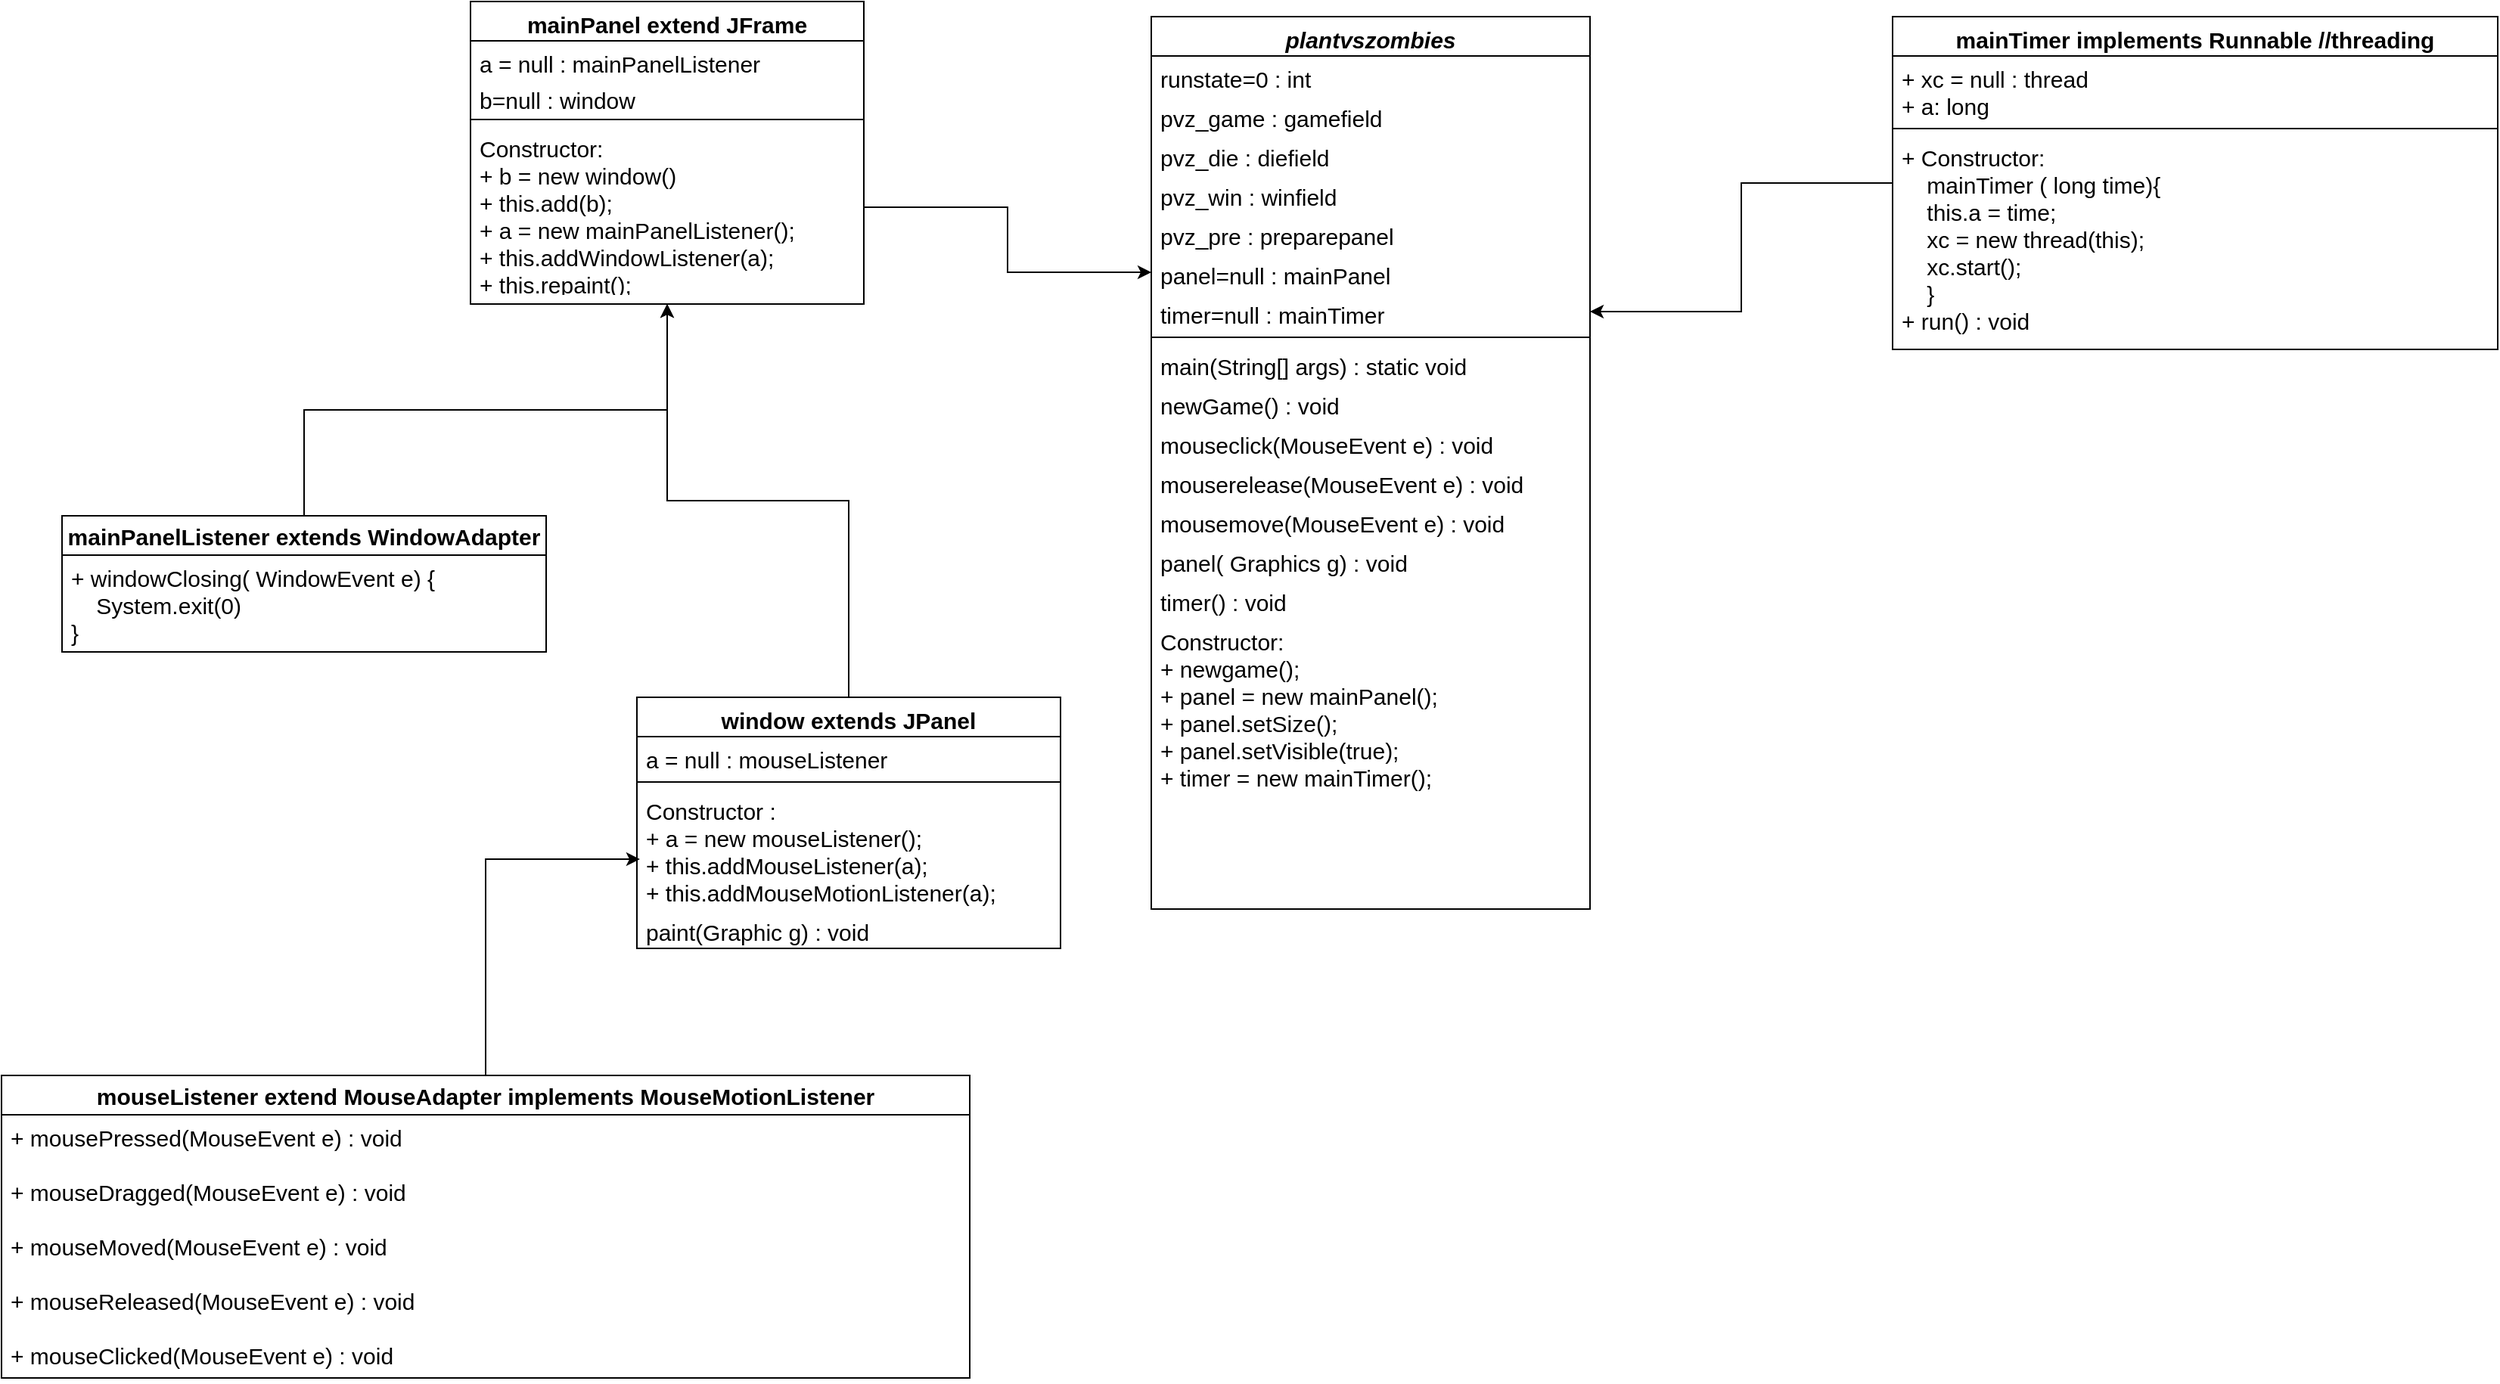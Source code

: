 <mxfile version="18.1.3" type="github">
  <diagram id="C5RBs43oDa-KdzZeNtuy" name="Page-1">
    <mxGraphModel dx="3197" dy="1257" grid="1" gridSize="10" guides="1" tooltips="1" connect="1" arrows="1" fold="1" page="1" pageScale="1" pageWidth="827" pageHeight="1169" math="0" shadow="0">
      <root>
        <mxCell id="WIyWlLk6GJQsqaUBKTNV-0" />
        <mxCell id="WIyWlLk6GJQsqaUBKTNV-1" parent="WIyWlLk6GJQsqaUBKTNV-0" />
        <mxCell id="zkfFHV4jXpPFQw0GAbJ--0" value="plantvszombies" style="swimlane;fontStyle=3;align=center;verticalAlign=top;childLayout=stackLayout;horizontal=1;startSize=26;horizontalStack=0;resizeParent=1;resizeLast=0;collapsible=1;marginBottom=0;rounded=0;shadow=0;strokeWidth=1;fontSize=15;" parent="WIyWlLk6GJQsqaUBKTNV-1" vertex="1">
          <mxGeometry x="230" y="30" width="290" height="590" as="geometry">
            <mxRectangle x="230" y="140" width="160" height="26" as="alternateBounds" />
          </mxGeometry>
        </mxCell>
        <mxCell id="zkfFHV4jXpPFQw0GAbJ--1" value="runstate=0 : int" style="text;align=left;verticalAlign=top;spacingLeft=4;spacingRight=4;overflow=hidden;rotatable=0;points=[[0,0.5],[1,0.5]];portConstraint=eastwest;fontSize=15;" parent="zkfFHV4jXpPFQw0GAbJ--0" vertex="1">
          <mxGeometry y="26" width="290" height="26" as="geometry" />
        </mxCell>
        <mxCell id="zkfFHV4jXpPFQw0GAbJ--2" value="pvz_game : gamefield" style="text;align=left;verticalAlign=top;spacingLeft=4;spacingRight=4;overflow=hidden;rotatable=0;points=[[0,0.5],[1,0.5]];portConstraint=eastwest;rounded=0;shadow=0;html=0;fontSize=15;" parent="zkfFHV4jXpPFQw0GAbJ--0" vertex="1">
          <mxGeometry y="52" width="290" height="26" as="geometry" />
        </mxCell>
        <mxCell id="zkfFHV4jXpPFQw0GAbJ--3" value="pvz_die : diefield" style="text;align=left;verticalAlign=top;spacingLeft=4;spacingRight=4;overflow=hidden;rotatable=0;points=[[0,0.5],[1,0.5]];portConstraint=eastwest;rounded=0;shadow=0;html=0;fontSize=15;" parent="zkfFHV4jXpPFQw0GAbJ--0" vertex="1">
          <mxGeometry y="78" width="290" height="26" as="geometry" />
        </mxCell>
        <mxCell id="81eZIa0vuI0MzPHf7cme-0" value="pvz_win : winfield" style="text;align=left;verticalAlign=top;spacingLeft=4;spacingRight=4;overflow=hidden;rotatable=0;points=[[0,0.5],[1,0.5]];portConstraint=eastwest;rounded=0;shadow=0;html=0;fontSize=15;" parent="zkfFHV4jXpPFQw0GAbJ--0" vertex="1">
          <mxGeometry y="104" width="290" height="26" as="geometry" />
        </mxCell>
        <mxCell id="81eZIa0vuI0MzPHf7cme-1" value="pvz_pre : preparepanel" style="text;align=left;verticalAlign=top;spacingLeft=4;spacingRight=4;overflow=hidden;rotatable=0;points=[[0,0.5],[1,0.5]];portConstraint=eastwest;rounded=0;shadow=0;html=0;fontSize=15;" parent="zkfFHV4jXpPFQw0GAbJ--0" vertex="1">
          <mxGeometry y="130" width="290" height="26" as="geometry" />
        </mxCell>
        <mxCell id="81eZIa0vuI0MzPHf7cme-8" value="panel=null : mainPanel" style="text;align=left;verticalAlign=top;spacingLeft=4;spacingRight=4;overflow=hidden;rotatable=0;points=[[0,0.5],[1,0.5]];portConstraint=eastwest;rounded=0;shadow=0;html=0;fontSize=15;" parent="zkfFHV4jXpPFQw0GAbJ--0" vertex="1">
          <mxGeometry y="156" width="290" height="26" as="geometry" />
        </mxCell>
        <mxCell id="81eZIa0vuI0MzPHf7cme-9" value="timer=null : mainTimer" style="text;align=left;verticalAlign=top;spacingLeft=4;spacingRight=4;overflow=hidden;rotatable=0;points=[[0,0.5],[1,0.5]];portConstraint=eastwest;rounded=0;shadow=0;html=0;fontSize=15;" parent="zkfFHV4jXpPFQw0GAbJ--0" vertex="1">
          <mxGeometry y="182" width="290" height="26" as="geometry" />
        </mxCell>
        <mxCell id="zkfFHV4jXpPFQw0GAbJ--4" value="" style="line;html=1;strokeWidth=1;align=left;verticalAlign=middle;spacingTop=-1;spacingLeft=3;spacingRight=3;rotatable=0;labelPosition=right;points=[];portConstraint=eastwest;fontSize=15;" parent="zkfFHV4jXpPFQw0GAbJ--0" vertex="1">
          <mxGeometry y="208" width="290" height="8" as="geometry" />
        </mxCell>
        <mxCell id="81eZIa0vuI0MzPHf7cme-6" value="main(String[] args) : static void" style="text;align=left;verticalAlign=top;spacingLeft=4;spacingRight=4;overflow=hidden;rotatable=0;points=[[0,0.5],[1,0.5]];portConstraint=eastwest;fontSize=15;" parent="zkfFHV4jXpPFQw0GAbJ--0" vertex="1">
          <mxGeometry y="216" width="290" height="26" as="geometry" />
        </mxCell>
        <mxCell id="zkfFHV4jXpPFQw0GAbJ--5" value="newGame() : void" style="text;align=left;verticalAlign=top;spacingLeft=4;spacingRight=4;overflow=hidden;rotatable=0;points=[[0,0.5],[1,0.5]];portConstraint=eastwest;fontSize=15;" parent="zkfFHV4jXpPFQw0GAbJ--0" vertex="1">
          <mxGeometry y="242" width="290" height="26" as="geometry" />
        </mxCell>
        <mxCell id="81eZIa0vuI0MzPHf7cme-2" value="mouseclick(MouseEvent e) : void" style="text;align=left;verticalAlign=top;spacingLeft=4;spacingRight=4;overflow=hidden;rotatable=0;points=[[0,0.5],[1,0.5]];portConstraint=eastwest;fontSize=15;" parent="zkfFHV4jXpPFQw0GAbJ--0" vertex="1">
          <mxGeometry y="268" width="290" height="26" as="geometry" />
        </mxCell>
        <mxCell id="81eZIa0vuI0MzPHf7cme-3" value="mouserelease(MouseEvent e) : void" style="text;align=left;verticalAlign=top;spacingLeft=4;spacingRight=4;overflow=hidden;rotatable=0;points=[[0,0.5],[1,0.5]];portConstraint=eastwest;fontSize=15;" parent="zkfFHV4jXpPFQw0GAbJ--0" vertex="1">
          <mxGeometry y="294" width="290" height="26" as="geometry" />
        </mxCell>
        <mxCell id="81eZIa0vuI0MzPHf7cme-4" value="mousemove(MouseEvent e) : void" style="text;align=left;verticalAlign=top;spacingLeft=4;spacingRight=4;overflow=hidden;rotatable=0;points=[[0,0.5],[1,0.5]];portConstraint=eastwest;fontSize=15;" parent="zkfFHV4jXpPFQw0GAbJ--0" vertex="1">
          <mxGeometry y="320" width="290" height="26" as="geometry" />
        </mxCell>
        <mxCell id="81eZIa0vuI0MzPHf7cme-5" value="panel( Graphics g) : void" style="text;align=left;verticalAlign=top;spacingLeft=4;spacingRight=4;overflow=hidden;rotatable=0;points=[[0,0.5],[1,0.5]];portConstraint=eastwest;fontSize=15;" parent="zkfFHV4jXpPFQw0GAbJ--0" vertex="1">
          <mxGeometry y="346" width="290" height="26" as="geometry" />
        </mxCell>
        <mxCell id="81eZIa0vuI0MzPHf7cme-7" value="timer() : void" style="text;align=left;verticalAlign=top;spacingLeft=4;spacingRight=4;overflow=hidden;rotatable=0;points=[[0,0.5],[1,0.5]];portConstraint=eastwest;fontSize=15;" parent="zkfFHV4jXpPFQw0GAbJ--0" vertex="1">
          <mxGeometry y="372" width="290" height="26" as="geometry" />
        </mxCell>
        <mxCell id="81eZIa0vuI0MzPHf7cme-10" value="Constructor: &#xa;+ newgame();&#xa;+ panel = new mainPanel();&#xa;+ panel.setSize();&#xa;+ panel.setVisible(true);&#xa;+ timer = new mainTimer();" style="text;align=left;verticalAlign=top;spacingLeft=4;spacingRight=4;overflow=hidden;rotatable=0;points=[[0,0.5],[1,0.5]];portConstraint=eastwest;fontSize=15;" parent="zkfFHV4jXpPFQw0GAbJ--0" vertex="1">
          <mxGeometry y="398" width="290" height="122" as="geometry" />
        </mxCell>
        <mxCell id="zkfFHV4jXpPFQw0GAbJ--6" value="mainPanel extend JFrame" style="swimlane;fontStyle=1;align=center;verticalAlign=top;childLayout=stackLayout;horizontal=1;startSize=26;horizontalStack=0;resizeParent=1;resizeLast=0;collapsible=1;marginBottom=0;rounded=0;shadow=0;strokeWidth=1;fontSize=15;" parent="WIyWlLk6GJQsqaUBKTNV-1" vertex="1">
          <mxGeometry x="-220" y="20" width="260" height="200" as="geometry">
            <mxRectangle x="130" y="380" width="160" height="26" as="alternateBounds" />
          </mxGeometry>
        </mxCell>
        <mxCell id="zkfFHV4jXpPFQw0GAbJ--7" value="a = null : mainPanelListener" style="text;align=left;verticalAlign=top;spacingLeft=4;spacingRight=4;overflow=hidden;rotatable=0;points=[[0,0.5],[1,0.5]];portConstraint=eastwest;fontSize=15;" parent="zkfFHV4jXpPFQw0GAbJ--6" vertex="1">
          <mxGeometry y="26" width="260" height="24" as="geometry" />
        </mxCell>
        <mxCell id="81eZIa0vuI0MzPHf7cme-12" value="b=null : window" style="text;align=left;verticalAlign=top;spacingLeft=4;spacingRight=4;overflow=hidden;rotatable=0;points=[[0,0.5],[1,0.5]];portConstraint=eastwest;fontSize=15;" parent="zkfFHV4jXpPFQw0GAbJ--6" vertex="1">
          <mxGeometry y="50" width="260" height="24" as="geometry" />
        </mxCell>
        <mxCell id="zkfFHV4jXpPFQw0GAbJ--9" value="" style="line;html=1;strokeWidth=1;align=left;verticalAlign=middle;spacingTop=-1;spacingLeft=3;spacingRight=3;rotatable=0;labelPosition=right;points=[];portConstraint=eastwest;fontSize=15;" parent="zkfFHV4jXpPFQw0GAbJ--6" vertex="1">
          <mxGeometry y="74" width="260" height="8" as="geometry" />
        </mxCell>
        <mxCell id="zkfFHV4jXpPFQw0GAbJ--10" value="Constructor:&#xa;+ b = new window()&#xa;+ this.add(b);&#xa;+ a = new mainPanelListener();&#xa;+ this.addWindowListener(a);&#xa;+ this.repaint();" style="text;align=left;verticalAlign=top;spacingLeft=4;spacingRight=4;overflow=hidden;rotatable=0;points=[[0,0.5],[1,0.5]];portConstraint=eastwest;fontStyle=0;fontSize=15;" parent="zkfFHV4jXpPFQw0GAbJ--6" vertex="1">
          <mxGeometry y="82" width="260" height="108" as="geometry" />
        </mxCell>
        <mxCell id="vP-qIAlKUcKkcMw5i3pg-5" style="edgeStyle=orthogonalEdgeStyle;rounded=0;orthogonalLoop=1;jettySize=auto;html=1;exitX=0.5;exitY=0;exitDx=0;exitDy=0;entryX=0.5;entryY=1;entryDx=0;entryDy=0;fontSize=15;" edge="1" parent="WIyWlLk6GJQsqaUBKTNV-1" source="vP-qIAlKUcKkcMw5i3pg-6" target="zkfFHV4jXpPFQw0GAbJ--6">
          <mxGeometry relative="1" as="geometry">
            <mxPoint x="-170" y="320" as="sourcePoint" />
          </mxGeometry>
        </mxCell>
        <mxCell id="vP-qIAlKUcKkcMw5i3pg-6" value="mainPanelListener extends WindowAdapter" style="swimlane;fontStyle=1;childLayout=stackLayout;horizontal=1;startSize=26;fillColor=none;horizontalStack=0;resizeParent=1;resizeParentMax=0;resizeLast=0;collapsible=1;marginBottom=0;fontSize=15;" vertex="1" parent="WIyWlLk6GJQsqaUBKTNV-1">
          <mxGeometry x="-490" y="360" width="320" height="90" as="geometry" />
        </mxCell>
        <mxCell id="vP-qIAlKUcKkcMw5i3pg-7" value="+ windowClosing( WindowEvent e) {&#xa;    System.exit(0)&#xa;}" style="text;strokeColor=none;fillColor=none;align=left;verticalAlign=top;spacingLeft=4;spacingRight=4;overflow=hidden;rotatable=0;points=[[0,0.5],[1,0.5]];portConstraint=eastwest;fontSize=15;" vertex="1" parent="vP-qIAlKUcKkcMw5i3pg-6">
          <mxGeometry y="26" width="320" height="64" as="geometry" />
        </mxCell>
        <mxCell id="vP-qIAlKUcKkcMw5i3pg-15" style="edgeStyle=orthogonalEdgeStyle;rounded=0;orthogonalLoop=1;jettySize=auto;html=1;entryX=0.5;entryY=1;entryDx=0;entryDy=0;fontSize=15;" edge="1" parent="WIyWlLk6GJQsqaUBKTNV-1" source="vP-qIAlKUcKkcMw5i3pg-10" target="zkfFHV4jXpPFQw0GAbJ--6">
          <mxGeometry relative="1" as="geometry" />
        </mxCell>
        <mxCell id="vP-qIAlKUcKkcMw5i3pg-10" value="window extends JPanel" style="swimlane;fontStyle=1;align=center;verticalAlign=top;childLayout=stackLayout;horizontal=1;startSize=26;horizontalStack=0;resizeParent=1;resizeParentMax=0;resizeLast=0;collapsible=1;marginBottom=0;fontSize=15;" vertex="1" parent="WIyWlLk6GJQsqaUBKTNV-1">
          <mxGeometry x="-110" y="480" width="280" height="166" as="geometry" />
        </mxCell>
        <mxCell id="vP-qIAlKUcKkcMw5i3pg-11" value="a = null : mouseListener" style="text;strokeColor=none;fillColor=none;align=left;verticalAlign=top;spacingLeft=4;spacingRight=4;overflow=hidden;rotatable=0;points=[[0,0.5],[1,0.5]];portConstraint=eastwest;fontSize=15;" vertex="1" parent="vP-qIAlKUcKkcMw5i3pg-10">
          <mxGeometry y="26" width="280" height="26" as="geometry" />
        </mxCell>
        <mxCell id="vP-qIAlKUcKkcMw5i3pg-12" value="" style="line;strokeWidth=1;fillColor=none;align=left;verticalAlign=middle;spacingTop=-1;spacingLeft=3;spacingRight=3;rotatable=0;labelPosition=right;points=[];portConstraint=eastwest;fontSize=15;" vertex="1" parent="vP-qIAlKUcKkcMw5i3pg-10">
          <mxGeometry y="52" width="280" height="8" as="geometry" />
        </mxCell>
        <mxCell id="vP-qIAlKUcKkcMw5i3pg-13" value="Constructor :&#xa;+ a = new mouseListener();&#xa;+ this.addMouseListener(a);&#xa;+ this.addMouseMotionListener(a);" style="text;strokeColor=none;fillColor=none;align=left;verticalAlign=top;spacingLeft=4;spacingRight=4;overflow=hidden;rotatable=0;points=[[0,0.5],[1,0.5]];portConstraint=eastwest;fontSize=15;" vertex="1" parent="vP-qIAlKUcKkcMw5i3pg-10">
          <mxGeometry y="60" width="280" height="80" as="geometry" />
        </mxCell>
        <mxCell id="vP-qIAlKUcKkcMw5i3pg-16" value="paint(Graphic g) : void" style="text;strokeColor=none;fillColor=none;align=left;verticalAlign=top;spacingLeft=4;spacingRight=4;overflow=hidden;rotatable=0;points=[[0,0.5],[1,0.5]];portConstraint=eastwest;fontSize=15;" vertex="1" parent="vP-qIAlKUcKkcMw5i3pg-10">
          <mxGeometry y="140" width="280" height="26" as="geometry" />
        </mxCell>
        <mxCell id="vP-qIAlKUcKkcMw5i3pg-25" style="edgeStyle=orthogonalEdgeStyle;rounded=0;orthogonalLoop=1;jettySize=auto;html=1;entryX=0.007;entryY=0.588;entryDx=0;entryDy=0;entryPerimeter=0;fontSize=15;" edge="1" parent="WIyWlLk6GJQsqaUBKTNV-1" source="vP-qIAlKUcKkcMw5i3pg-17" target="vP-qIAlKUcKkcMw5i3pg-13">
          <mxGeometry relative="1" as="geometry" />
        </mxCell>
        <mxCell id="vP-qIAlKUcKkcMw5i3pg-17" value="mouseListener extend MouseAdapter implements MouseMotionListener" style="swimlane;fontStyle=1;childLayout=stackLayout;horizontal=1;startSize=26;fillColor=none;horizontalStack=0;resizeParent=1;resizeParentMax=0;resizeLast=0;collapsible=1;marginBottom=0;fontSize=15;" vertex="1" parent="WIyWlLk6GJQsqaUBKTNV-1">
          <mxGeometry x="-530" y="730" width="640" height="200" as="geometry" />
        </mxCell>
        <mxCell id="vP-qIAlKUcKkcMw5i3pg-18" value="+ mousePressed(MouseEvent e) : void&#xa;&#xa;+ mouseDragged(MouseEvent e) : void&#xa;&#xa;+ mouseMoved(MouseEvent e) : void&#xa;&#xa;+ mouseReleased(MouseEvent e) : void&#xa;&#xa;+ mouseClicked(MouseEvent e) : void" style="text;strokeColor=none;fillColor=none;align=left;verticalAlign=top;spacingLeft=4;spacingRight=4;overflow=hidden;rotatable=0;points=[[0,0.5],[1,0.5]];portConstraint=eastwest;fontSize=15;" vertex="1" parent="vP-qIAlKUcKkcMw5i3pg-17">
          <mxGeometry y="26" width="640" height="174" as="geometry" />
        </mxCell>
        <mxCell id="vP-qIAlKUcKkcMw5i3pg-30" style="edgeStyle=orthogonalEdgeStyle;rounded=0;orthogonalLoop=1;jettySize=auto;html=1;entryX=1;entryY=0.5;entryDx=0;entryDy=0;fontSize=15;" edge="1" parent="WIyWlLk6GJQsqaUBKTNV-1" source="vP-qIAlKUcKkcMw5i3pg-26" target="81eZIa0vuI0MzPHf7cme-9">
          <mxGeometry relative="1" as="geometry" />
        </mxCell>
        <mxCell id="vP-qIAlKUcKkcMw5i3pg-26" value="mainTimer implements Runnable //threading" style="swimlane;fontStyle=1;align=center;verticalAlign=top;childLayout=stackLayout;horizontal=1;startSize=26;horizontalStack=0;resizeParent=1;resizeParentMax=0;resizeLast=0;collapsible=1;marginBottom=0;fontSize=15;" vertex="1" parent="WIyWlLk6GJQsqaUBKTNV-1">
          <mxGeometry x="720" y="30" width="400" height="220" as="geometry" />
        </mxCell>
        <mxCell id="vP-qIAlKUcKkcMw5i3pg-27" value="+ xc = null : thread&#xa;+ a: long" style="text;strokeColor=none;fillColor=none;align=left;verticalAlign=top;spacingLeft=4;spacingRight=4;overflow=hidden;rotatable=0;points=[[0,0.5],[1,0.5]];portConstraint=eastwest;fontSize=15;" vertex="1" parent="vP-qIAlKUcKkcMw5i3pg-26">
          <mxGeometry y="26" width="400" height="44" as="geometry" />
        </mxCell>
        <mxCell id="vP-qIAlKUcKkcMw5i3pg-28" value="" style="line;strokeWidth=1;fillColor=none;align=left;verticalAlign=middle;spacingTop=-1;spacingLeft=3;spacingRight=3;rotatable=0;labelPosition=right;points=[];portConstraint=eastwest;fontSize=15;" vertex="1" parent="vP-qIAlKUcKkcMw5i3pg-26">
          <mxGeometry y="70" width="400" height="8" as="geometry" />
        </mxCell>
        <mxCell id="vP-qIAlKUcKkcMw5i3pg-29" value="+ Constructor: &#xa;    mainTimer ( long time){&#xa;    this.a = time;&#xa;    xc = new thread(this);&#xa;    xc.start();&#xa;    }&#xa;+ run() : void" style="text;strokeColor=none;fillColor=none;align=left;verticalAlign=top;spacingLeft=4;spacingRight=4;overflow=hidden;rotatable=0;points=[[0,0.5],[1,0.5]];portConstraint=eastwest;fontSize=15;" vertex="1" parent="vP-qIAlKUcKkcMw5i3pg-26">
          <mxGeometry y="78" width="400" height="142" as="geometry" />
        </mxCell>
        <mxCell id="vP-qIAlKUcKkcMw5i3pg-37" style="edgeStyle=orthogonalEdgeStyle;rounded=0;orthogonalLoop=1;jettySize=auto;html=1;entryX=0;entryY=0.5;entryDx=0;entryDy=0;fontSize=15;" edge="1" parent="WIyWlLk6GJQsqaUBKTNV-1" source="zkfFHV4jXpPFQw0GAbJ--10" target="81eZIa0vuI0MzPHf7cme-8">
          <mxGeometry relative="1" as="geometry" />
        </mxCell>
      </root>
    </mxGraphModel>
  </diagram>
</mxfile>

